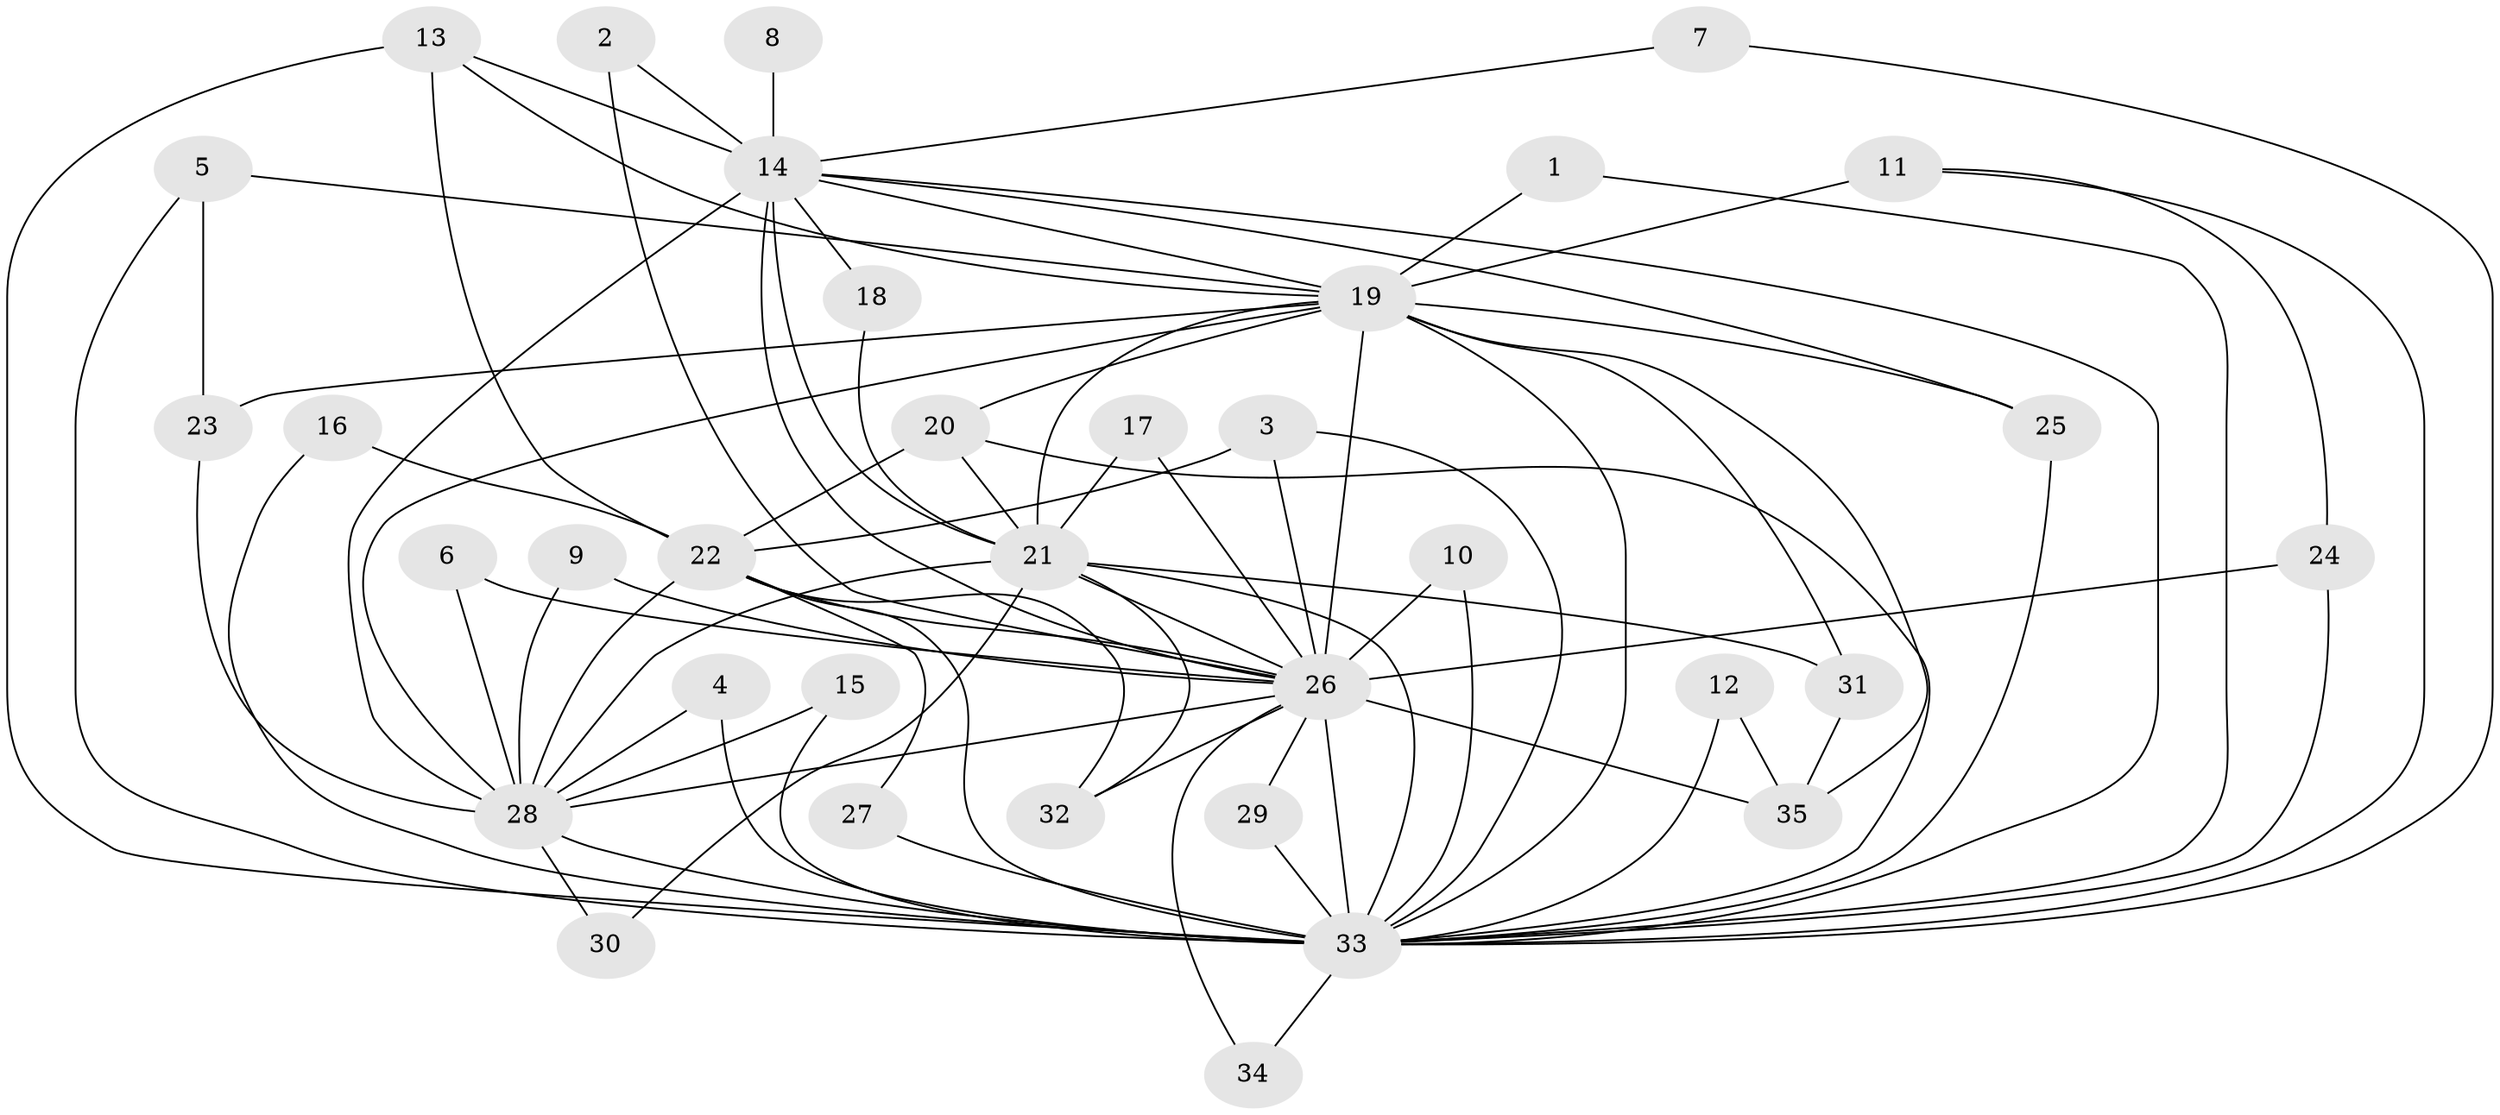 // original degree distribution, {17: 0.014285714285714285, 15: 0.02857142857142857, 16: 0.02857142857142857, 13: 0.014285714285714285, 21: 0.014285714285714285, 22: 0.02857142857142857, 18: 0.014285714285714285, 2: 0.5571428571428572, 4: 0.08571428571428572, 3: 0.18571428571428572, 9: 0.014285714285714285, 5: 0.014285714285714285}
// Generated by graph-tools (version 1.1) at 2025/49/03/09/25 03:49:33]
// undirected, 35 vertices, 83 edges
graph export_dot {
graph [start="1"]
  node [color=gray90,style=filled];
  1;
  2;
  3;
  4;
  5;
  6;
  7;
  8;
  9;
  10;
  11;
  12;
  13;
  14;
  15;
  16;
  17;
  18;
  19;
  20;
  21;
  22;
  23;
  24;
  25;
  26;
  27;
  28;
  29;
  30;
  31;
  32;
  33;
  34;
  35;
  1 -- 19 [weight=1.0];
  1 -- 33 [weight=1.0];
  2 -- 14 [weight=1.0];
  2 -- 26 [weight=1.0];
  3 -- 22 [weight=1.0];
  3 -- 26 [weight=2.0];
  3 -- 33 [weight=2.0];
  4 -- 28 [weight=1.0];
  4 -- 33 [weight=1.0];
  5 -- 19 [weight=1.0];
  5 -- 23 [weight=1.0];
  5 -- 33 [weight=1.0];
  6 -- 26 [weight=1.0];
  6 -- 28 [weight=1.0];
  7 -- 14 [weight=1.0];
  7 -- 33 [weight=1.0];
  8 -- 14 [weight=1.0];
  9 -- 26 [weight=1.0];
  9 -- 28 [weight=1.0];
  10 -- 26 [weight=1.0];
  10 -- 33 [weight=1.0];
  11 -- 19 [weight=2.0];
  11 -- 24 [weight=1.0];
  11 -- 33 [weight=1.0];
  12 -- 33 [weight=1.0];
  12 -- 35 [weight=1.0];
  13 -- 14 [weight=1.0];
  13 -- 19 [weight=1.0];
  13 -- 22 [weight=2.0];
  13 -- 33 [weight=1.0];
  14 -- 18 [weight=1.0];
  14 -- 19 [weight=2.0];
  14 -- 21 [weight=1.0];
  14 -- 25 [weight=1.0];
  14 -- 26 [weight=3.0];
  14 -- 28 [weight=2.0];
  14 -- 33 [weight=2.0];
  15 -- 28 [weight=1.0];
  15 -- 33 [weight=1.0];
  16 -- 22 [weight=1.0];
  16 -- 33 [weight=1.0];
  17 -- 21 [weight=1.0];
  17 -- 26 [weight=1.0];
  18 -- 21 [weight=1.0];
  19 -- 20 [weight=1.0];
  19 -- 21 [weight=3.0];
  19 -- 23 [weight=2.0];
  19 -- 25 [weight=1.0];
  19 -- 26 [weight=4.0];
  19 -- 28 [weight=4.0];
  19 -- 31 [weight=1.0];
  19 -- 33 [weight=5.0];
  19 -- 35 [weight=1.0];
  20 -- 21 [weight=1.0];
  20 -- 22 [weight=1.0];
  20 -- 33 [weight=1.0];
  21 -- 26 [weight=2.0];
  21 -- 28 [weight=2.0];
  21 -- 30 [weight=1.0];
  21 -- 31 [weight=1.0];
  21 -- 32 [weight=1.0];
  21 -- 33 [weight=2.0];
  22 -- 26 [weight=2.0];
  22 -- 27 [weight=1.0];
  22 -- 28 [weight=1.0];
  22 -- 32 [weight=1.0];
  22 -- 33 [weight=1.0];
  23 -- 28 [weight=2.0];
  24 -- 26 [weight=1.0];
  24 -- 33 [weight=1.0];
  25 -- 33 [weight=1.0];
  26 -- 28 [weight=4.0];
  26 -- 29 [weight=2.0];
  26 -- 32 [weight=1.0];
  26 -- 33 [weight=4.0];
  26 -- 34 [weight=1.0];
  26 -- 35 [weight=2.0];
  27 -- 33 [weight=2.0];
  28 -- 30 [weight=1.0];
  28 -- 33 [weight=4.0];
  29 -- 33 [weight=3.0];
  31 -- 35 [weight=1.0];
  33 -- 34 [weight=1.0];
}
